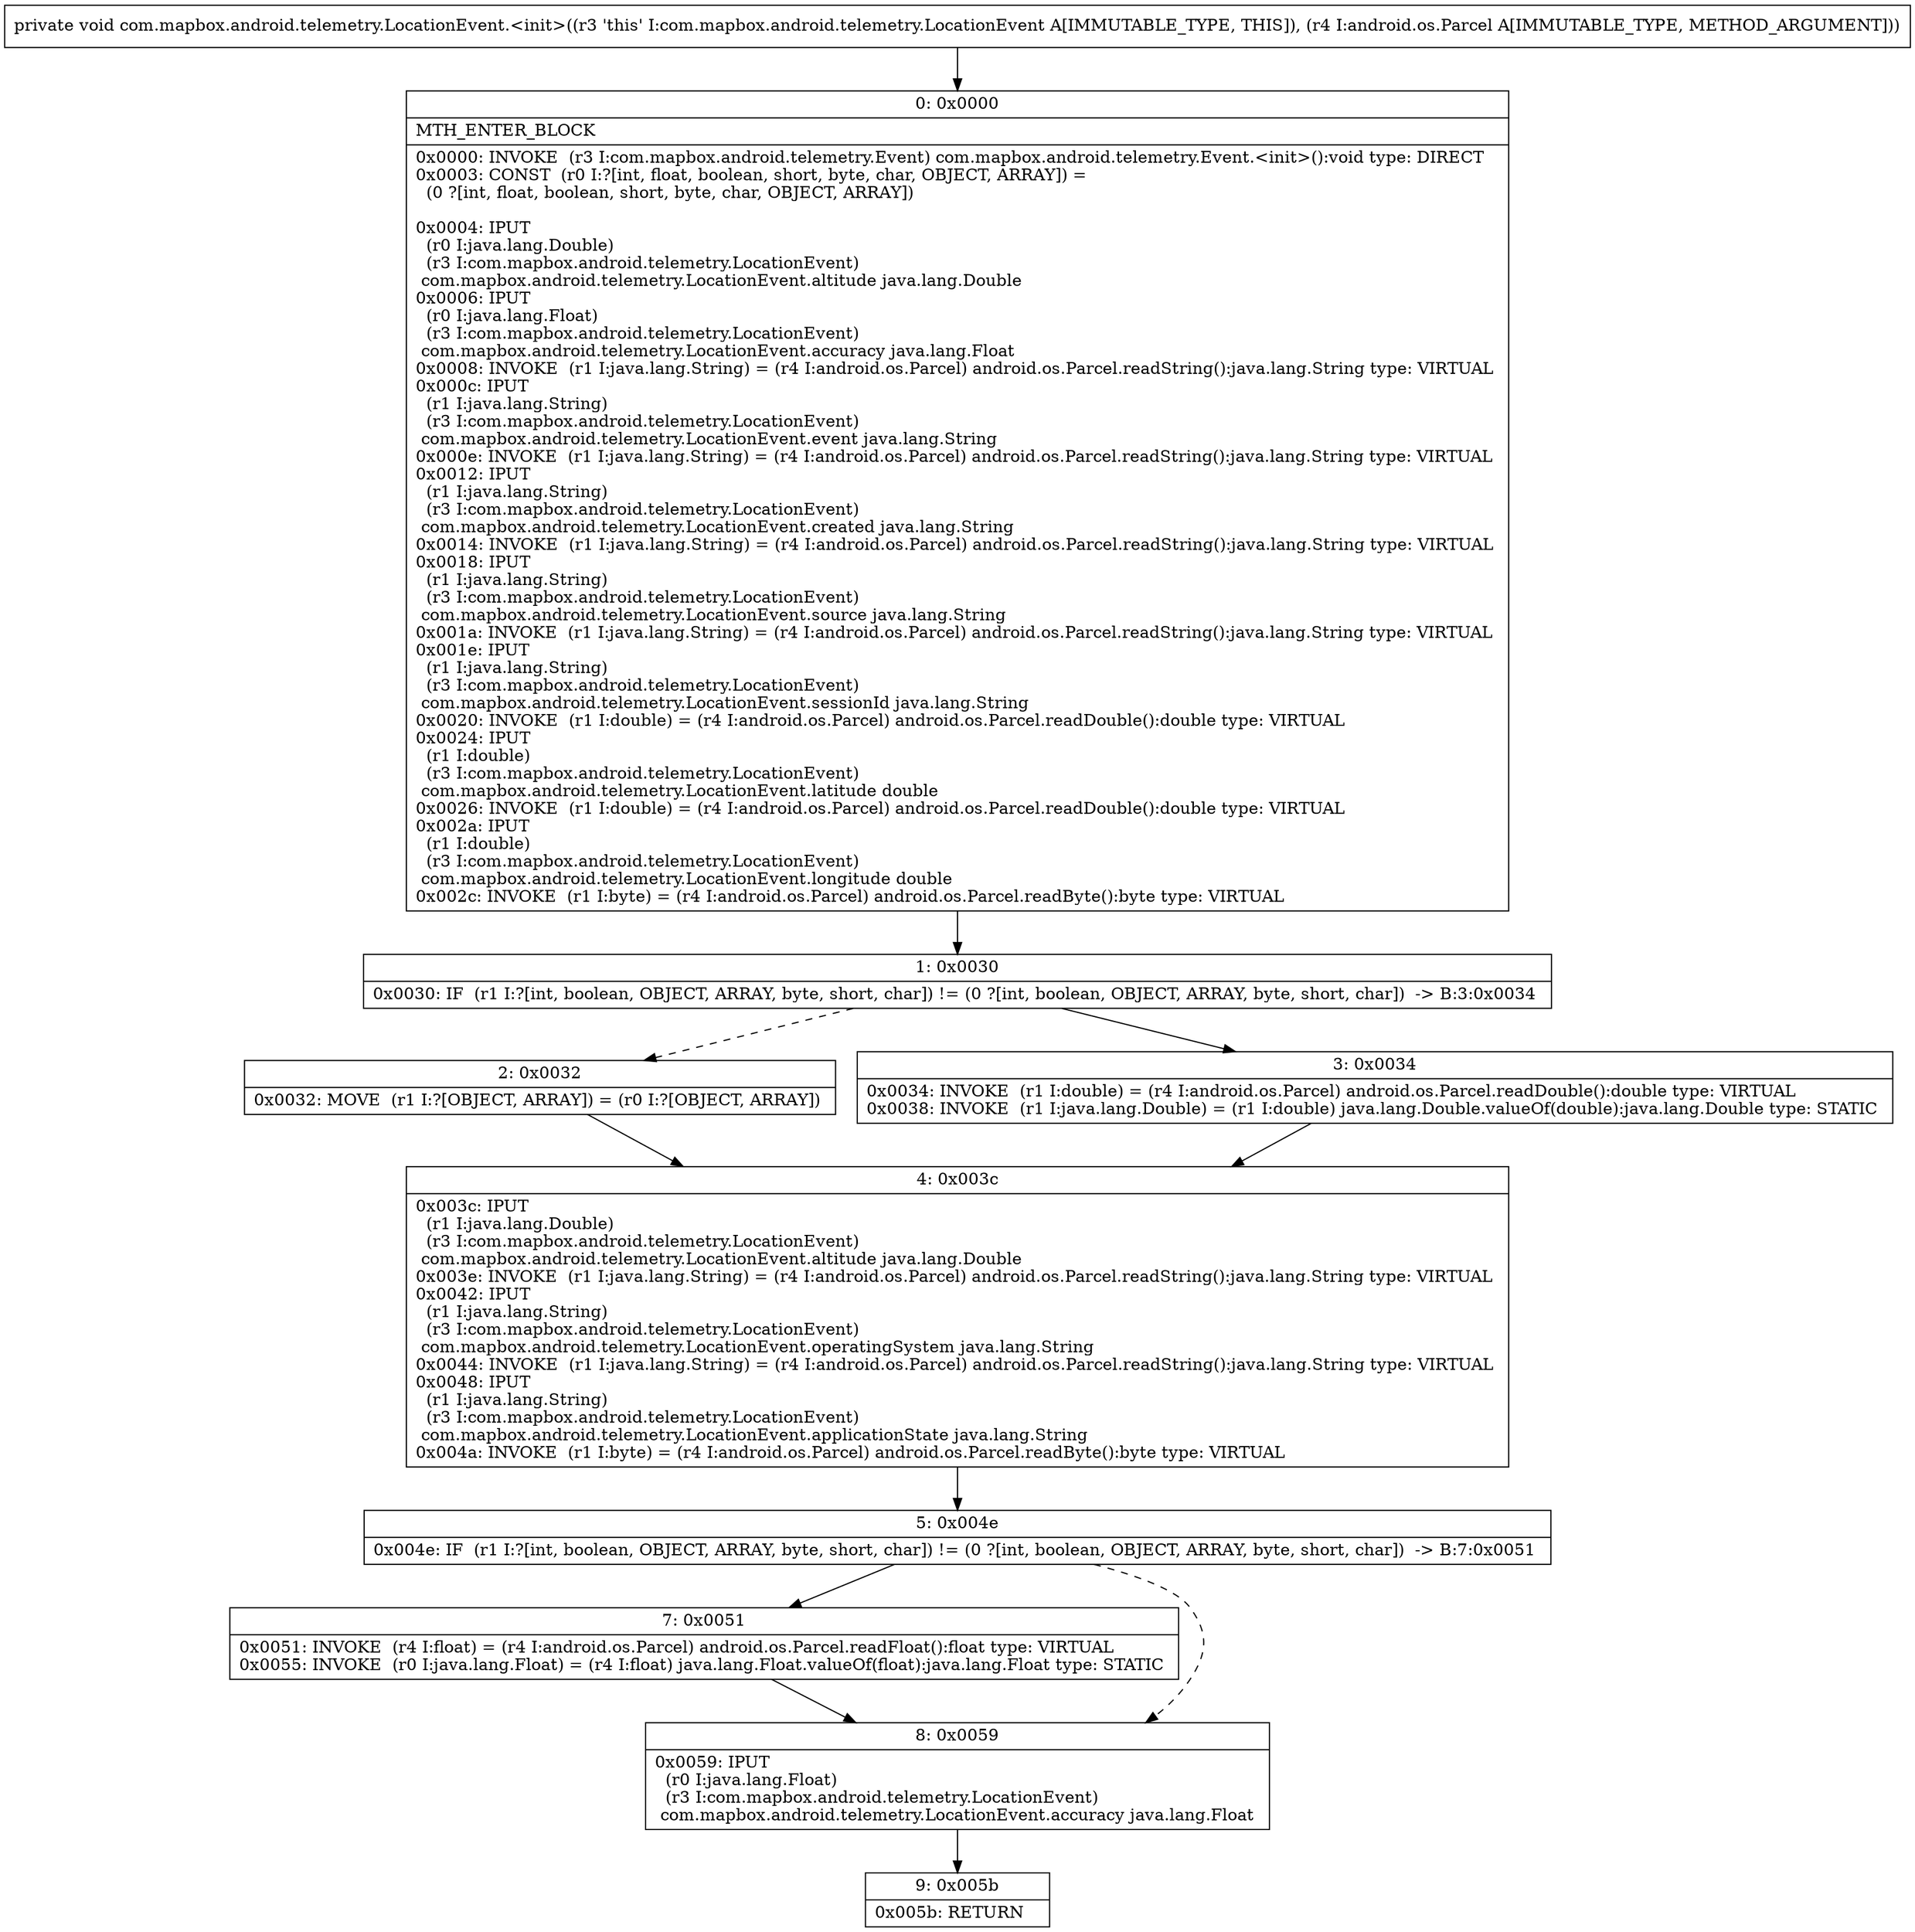 digraph "CFG forcom.mapbox.android.telemetry.LocationEvent.\<init\>(Landroid\/os\/Parcel;)V" {
Node_0 [shape=record,label="{0\:\ 0x0000|MTH_ENTER_BLOCK\l|0x0000: INVOKE  (r3 I:com.mapbox.android.telemetry.Event) com.mapbox.android.telemetry.Event.\<init\>():void type: DIRECT \l0x0003: CONST  (r0 I:?[int, float, boolean, short, byte, char, OBJECT, ARRAY]) = \l  (0 ?[int, float, boolean, short, byte, char, OBJECT, ARRAY])\l \l0x0004: IPUT  \l  (r0 I:java.lang.Double)\l  (r3 I:com.mapbox.android.telemetry.LocationEvent)\l com.mapbox.android.telemetry.LocationEvent.altitude java.lang.Double \l0x0006: IPUT  \l  (r0 I:java.lang.Float)\l  (r3 I:com.mapbox.android.telemetry.LocationEvent)\l com.mapbox.android.telemetry.LocationEvent.accuracy java.lang.Float \l0x0008: INVOKE  (r1 I:java.lang.String) = (r4 I:android.os.Parcel) android.os.Parcel.readString():java.lang.String type: VIRTUAL \l0x000c: IPUT  \l  (r1 I:java.lang.String)\l  (r3 I:com.mapbox.android.telemetry.LocationEvent)\l com.mapbox.android.telemetry.LocationEvent.event java.lang.String \l0x000e: INVOKE  (r1 I:java.lang.String) = (r4 I:android.os.Parcel) android.os.Parcel.readString():java.lang.String type: VIRTUAL \l0x0012: IPUT  \l  (r1 I:java.lang.String)\l  (r3 I:com.mapbox.android.telemetry.LocationEvent)\l com.mapbox.android.telemetry.LocationEvent.created java.lang.String \l0x0014: INVOKE  (r1 I:java.lang.String) = (r4 I:android.os.Parcel) android.os.Parcel.readString():java.lang.String type: VIRTUAL \l0x0018: IPUT  \l  (r1 I:java.lang.String)\l  (r3 I:com.mapbox.android.telemetry.LocationEvent)\l com.mapbox.android.telemetry.LocationEvent.source java.lang.String \l0x001a: INVOKE  (r1 I:java.lang.String) = (r4 I:android.os.Parcel) android.os.Parcel.readString():java.lang.String type: VIRTUAL \l0x001e: IPUT  \l  (r1 I:java.lang.String)\l  (r3 I:com.mapbox.android.telemetry.LocationEvent)\l com.mapbox.android.telemetry.LocationEvent.sessionId java.lang.String \l0x0020: INVOKE  (r1 I:double) = (r4 I:android.os.Parcel) android.os.Parcel.readDouble():double type: VIRTUAL \l0x0024: IPUT  \l  (r1 I:double)\l  (r3 I:com.mapbox.android.telemetry.LocationEvent)\l com.mapbox.android.telemetry.LocationEvent.latitude double \l0x0026: INVOKE  (r1 I:double) = (r4 I:android.os.Parcel) android.os.Parcel.readDouble():double type: VIRTUAL \l0x002a: IPUT  \l  (r1 I:double)\l  (r3 I:com.mapbox.android.telemetry.LocationEvent)\l com.mapbox.android.telemetry.LocationEvent.longitude double \l0x002c: INVOKE  (r1 I:byte) = (r4 I:android.os.Parcel) android.os.Parcel.readByte():byte type: VIRTUAL \l}"];
Node_1 [shape=record,label="{1\:\ 0x0030|0x0030: IF  (r1 I:?[int, boolean, OBJECT, ARRAY, byte, short, char]) != (0 ?[int, boolean, OBJECT, ARRAY, byte, short, char])  \-\> B:3:0x0034 \l}"];
Node_2 [shape=record,label="{2\:\ 0x0032|0x0032: MOVE  (r1 I:?[OBJECT, ARRAY]) = (r0 I:?[OBJECT, ARRAY]) \l}"];
Node_3 [shape=record,label="{3\:\ 0x0034|0x0034: INVOKE  (r1 I:double) = (r4 I:android.os.Parcel) android.os.Parcel.readDouble():double type: VIRTUAL \l0x0038: INVOKE  (r1 I:java.lang.Double) = (r1 I:double) java.lang.Double.valueOf(double):java.lang.Double type: STATIC \l}"];
Node_4 [shape=record,label="{4\:\ 0x003c|0x003c: IPUT  \l  (r1 I:java.lang.Double)\l  (r3 I:com.mapbox.android.telemetry.LocationEvent)\l com.mapbox.android.telemetry.LocationEvent.altitude java.lang.Double \l0x003e: INVOKE  (r1 I:java.lang.String) = (r4 I:android.os.Parcel) android.os.Parcel.readString():java.lang.String type: VIRTUAL \l0x0042: IPUT  \l  (r1 I:java.lang.String)\l  (r3 I:com.mapbox.android.telemetry.LocationEvent)\l com.mapbox.android.telemetry.LocationEvent.operatingSystem java.lang.String \l0x0044: INVOKE  (r1 I:java.lang.String) = (r4 I:android.os.Parcel) android.os.Parcel.readString():java.lang.String type: VIRTUAL \l0x0048: IPUT  \l  (r1 I:java.lang.String)\l  (r3 I:com.mapbox.android.telemetry.LocationEvent)\l com.mapbox.android.telemetry.LocationEvent.applicationState java.lang.String \l0x004a: INVOKE  (r1 I:byte) = (r4 I:android.os.Parcel) android.os.Parcel.readByte():byte type: VIRTUAL \l}"];
Node_5 [shape=record,label="{5\:\ 0x004e|0x004e: IF  (r1 I:?[int, boolean, OBJECT, ARRAY, byte, short, char]) != (0 ?[int, boolean, OBJECT, ARRAY, byte, short, char])  \-\> B:7:0x0051 \l}"];
Node_7 [shape=record,label="{7\:\ 0x0051|0x0051: INVOKE  (r4 I:float) = (r4 I:android.os.Parcel) android.os.Parcel.readFloat():float type: VIRTUAL \l0x0055: INVOKE  (r0 I:java.lang.Float) = (r4 I:float) java.lang.Float.valueOf(float):java.lang.Float type: STATIC \l}"];
Node_8 [shape=record,label="{8\:\ 0x0059|0x0059: IPUT  \l  (r0 I:java.lang.Float)\l  (r3 I:com.mapbox.android.telemetry.LocationEvent)\l com.mapbox.android.telemetry.LocationEvent.accuracy java.lang.Float \l}"];
Node_9 [shape=record,label="{9\:\ 0x005b|0x005b: RETURN   \l}"];
MethodNode[shape=record,label="{private void com.mapbox.android.telemetry.LocationEvent.\<init\>((r3 'this' I:com.mapbox.android.telemetry.LocationEvent A[IMMUTABLE_TYPE, THIS]), (r4 I:android.os.Parcel A[IMMUTABLE_TYPE, METHOD_ARGUMENT])) }"];
MethodNode -> Node_0;
Node_0 -> Node_1;
Node_1 -> Node_2[style=dashed];
Node_1 -> Node_3;
Node_2 -> Node_4;
Node_3 -> Node_4;
Node_4 -> Node_5;
Node_5 -> Node_7;
Node_5 -> Node_8[style=dashed];
Node_7 -> Node_8;
Node_8 -> Node_9;
}

